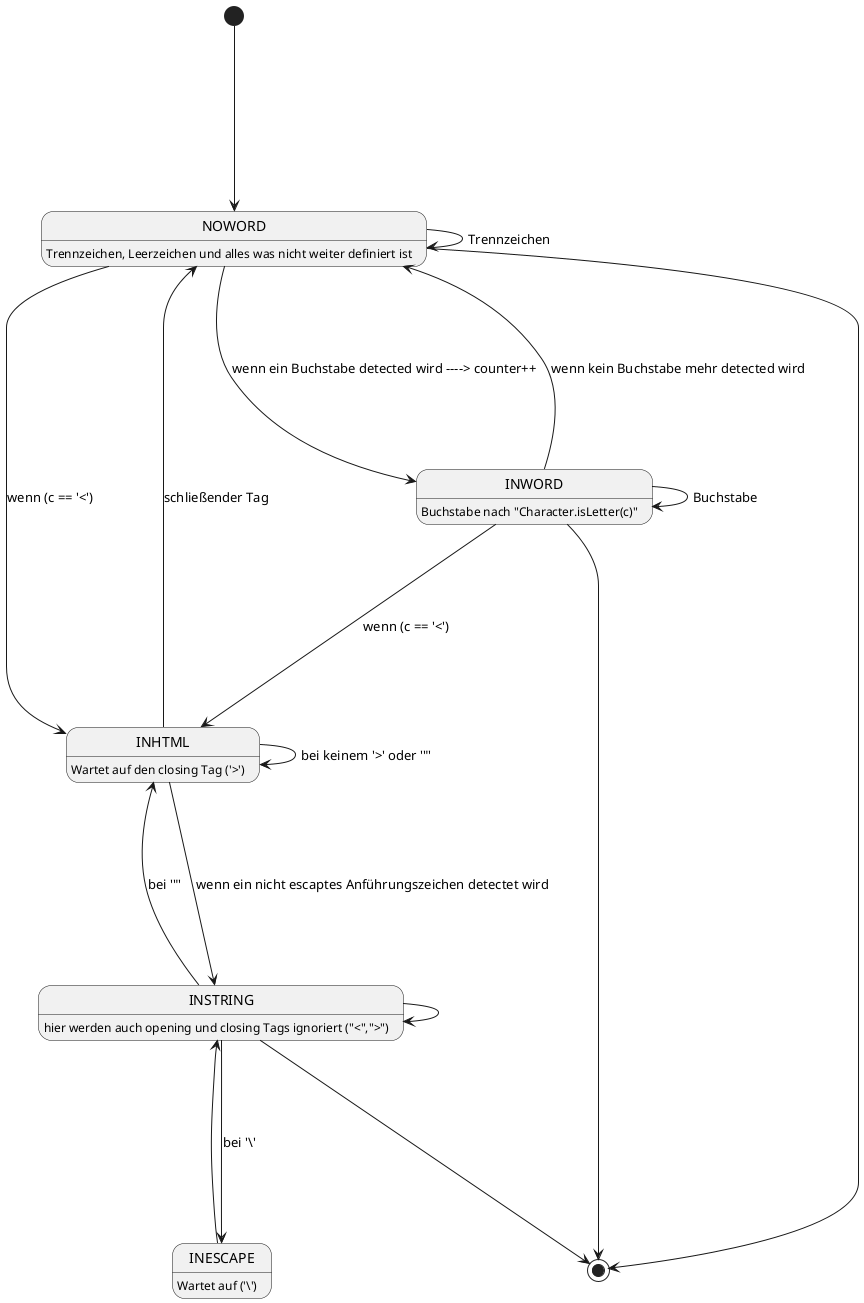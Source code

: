 @startuml

[*] ----> NOWORD

NOWORD: Trennzeichen, Leerzeichen und alles was nicht weiter definiert ist
INWORD: Buchstabe nach "Character.isLetter(c)"
INHTML: Wartet auf den closing Tag ('>')
INSTRING: hier werden auch opening und closing Tags ignoriert ("<",">")
INESCAPE: Wartet auf ('\')

NOWORD ----> NOWORD: Trennzeichen
NOWORD ----> INWORD: wenn ein Buchstabe detected wird ----> counter++
NOWORD ----> INHTML: wenn (c == '<')

INWORD ----> INWORD: Buchstabe
INWORD ----> INHTML: wenn (c == '<')
INWORD ----> NOWORD: wenn kein Buchstabe mehr detected wird

INHTML ----> INHTML: bei keinem '>' oder '"'
INHTML ----> NOWORD: schließender Tag
INHTML ----> INSTRING: wenn ein nicht escaptes Anführungszeichen detectet wird

INSTRING ----> INSTRING
INSTRING ----> INHTML: bei '"'
INSTRING ----> INESCAPE: bei '\'

INESCAPE ----> INSTRING



NOWORD ----> [*]
INWORD ----> [*]
INSTRING ----> [*]


@enduml
